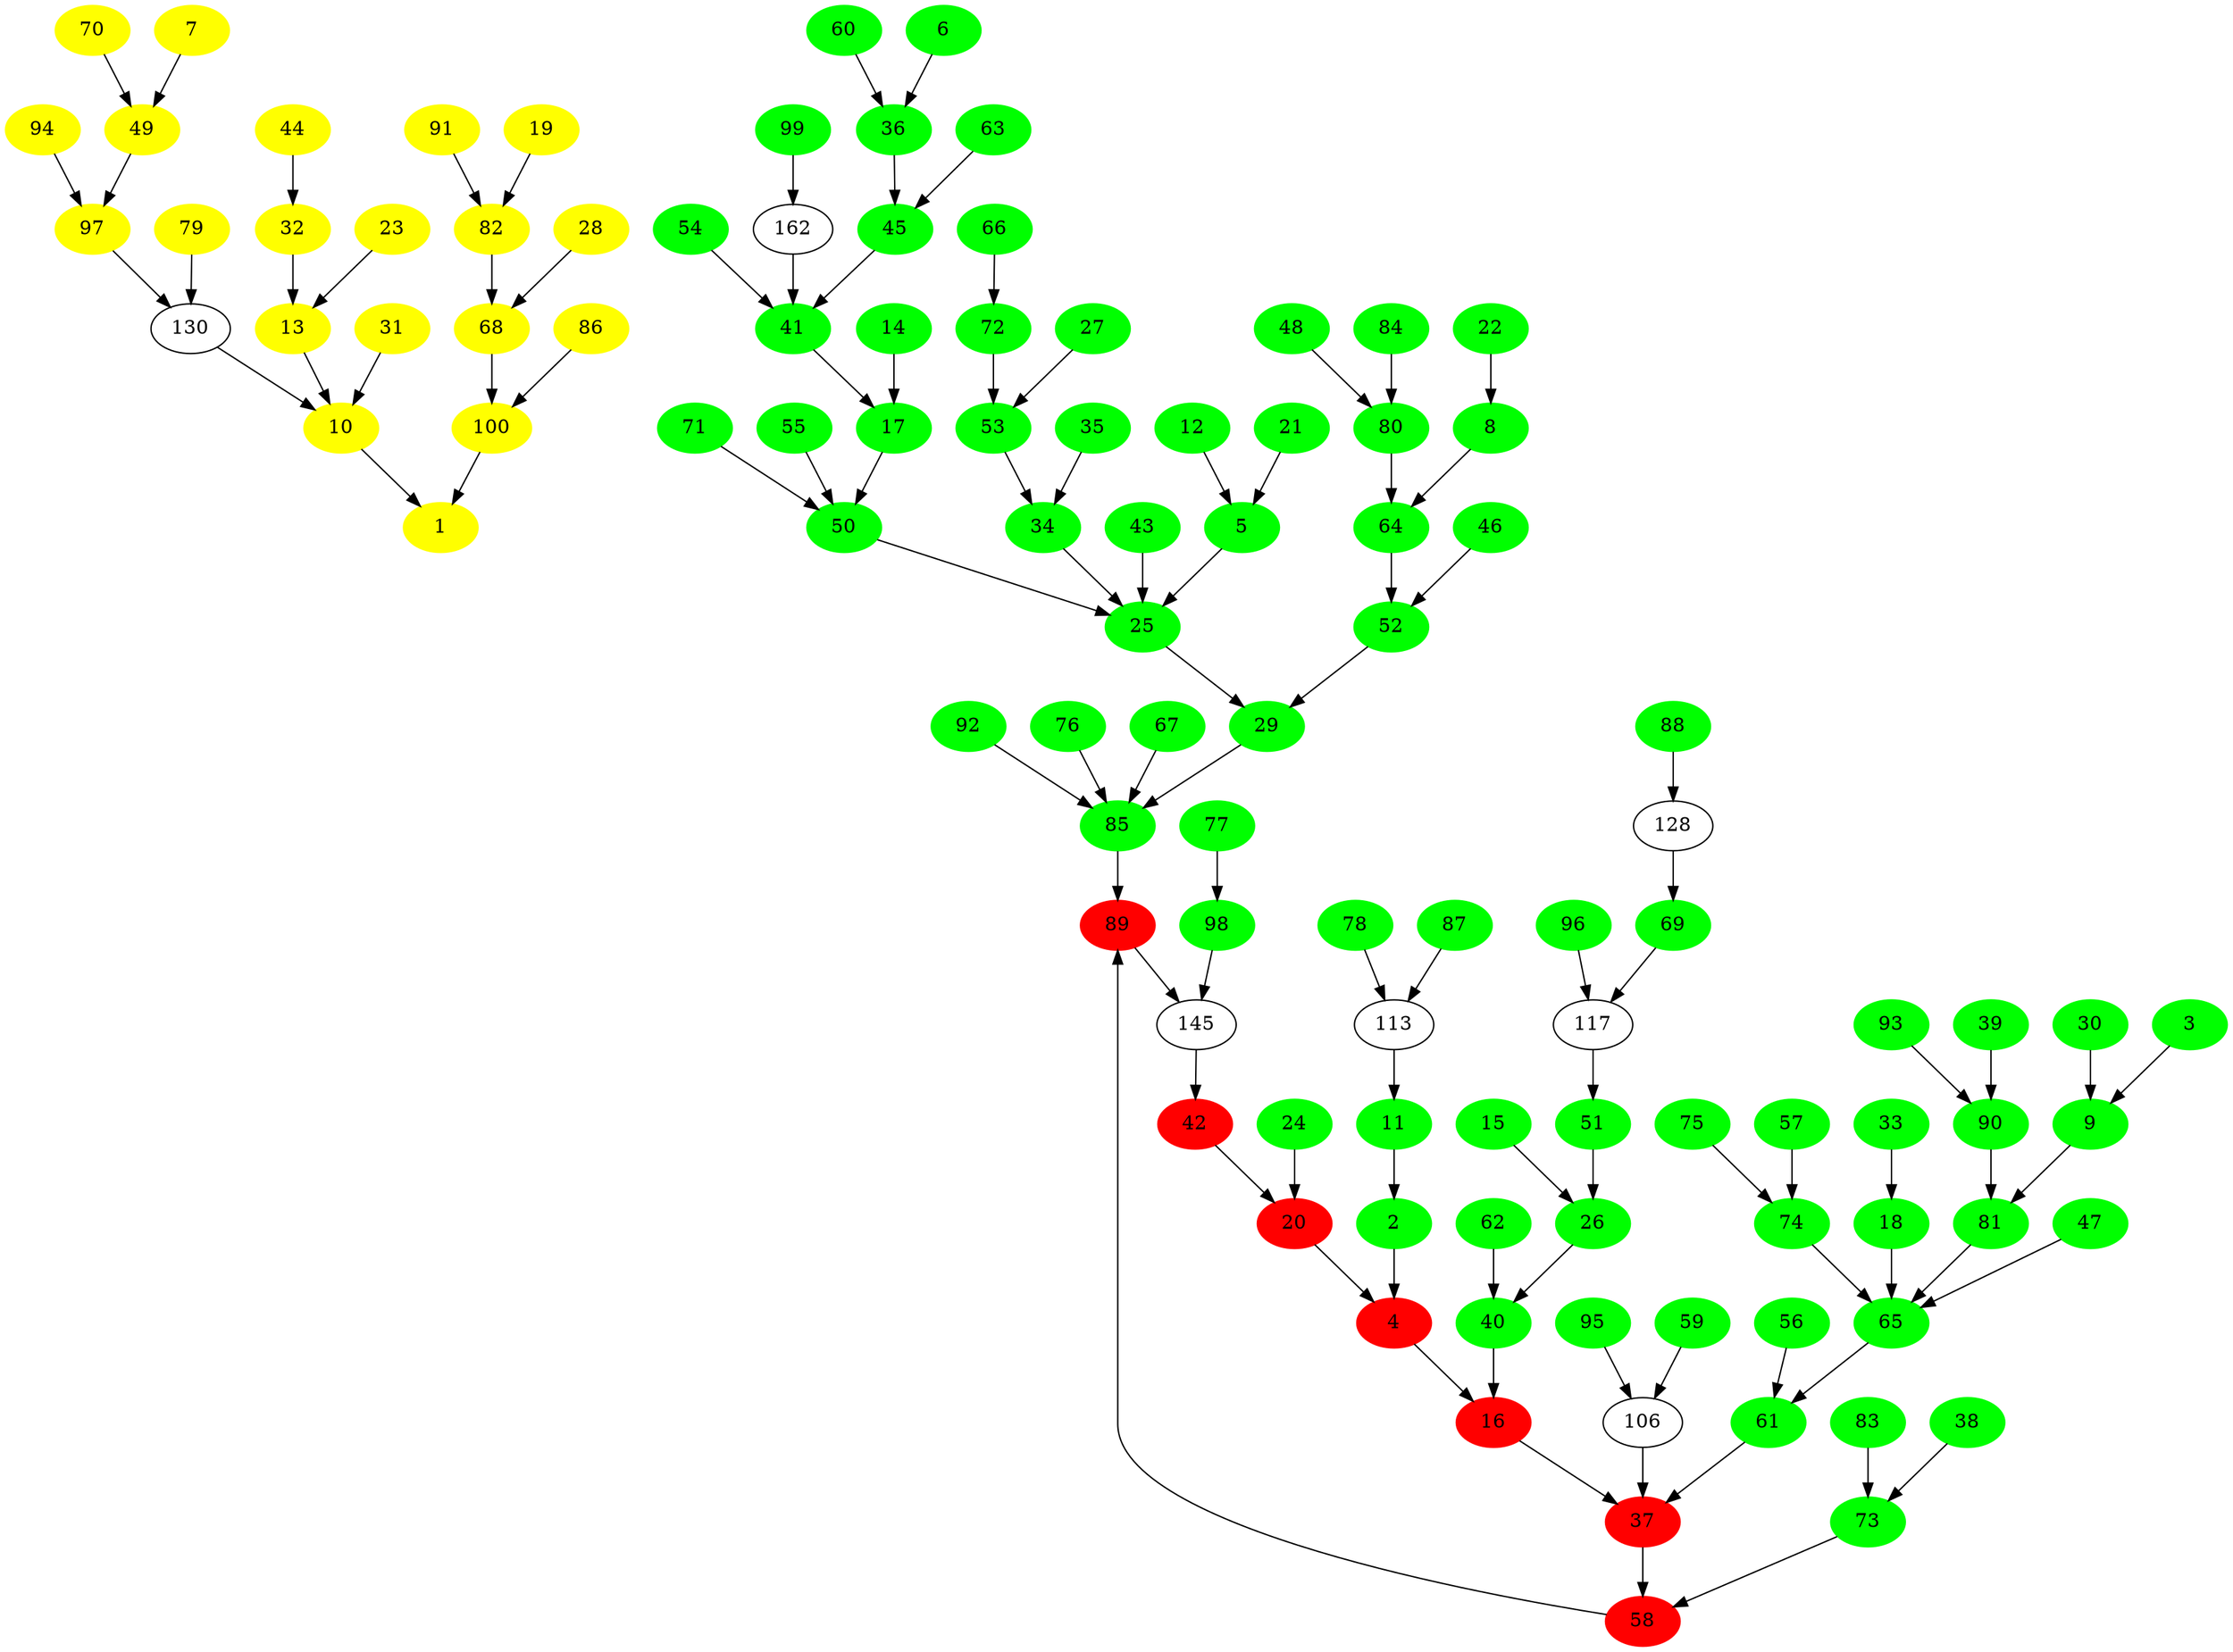 digraph G {
100->1
100 [ style = filled, color=yellow ];
99->162
162->41
41->17
17->50
50->25
25->29
29->85
85->89
89->145
145->42
42->20
20->4
4->16
16->37
37->58
58->89
99 [ style = filled, color=green ];
98->145
98 [ style = filled, color=green ];
97->130
130->10
10->1
97 [ style = filled, color=yellow ];
96->117
117->51
51->26
26->40
40->16
96 [ style = filled, color=green ];
95->106
106->37
95 [ style = filled, color=green ];
94->97
94 [ style = filled, color=yellow ];
93->90
90->81
81->65
65->61
61->37
93 [ style = filled, color=green ];
92->85
92 [ style = filled, color=green ];
91->82
82->68
68->100
91 [ style = filled, color=yellow ];
90 [ style = filled, color=green ];
89 [ style = filled, color=red ];
88->128
128->69
69->117
88 [ style = filled, color=green ];
87->113
113->11
11->2
2->4
87 [ style = filled, color=green ];
86->100
86 [ style = filled, color=yellow ];
85 [ style = filled, color=green ];
84->80
80->64
64->52
52->29
84 [ style = filled, color=green ];
83->73
73->58
83 [ style = filled, color=green ];
82 [ style = filled, color=yellow ];
81 [ style = filled, color=green ];
80 [ style = filled, color=green ];
79->130
79 [ style = filled, color=yellow ];
78->113
78 [ style = filled, color=green ];
77->98
77 [ style = filled, color=green ];
76->85
76 [ style = filled, color=green ];
75->74
74->65
75 [ style = filled, color=green ];
74 [ style = filled, color=green ];
73 [ style = filled, color=green ];
72->53
53->34
34->25
72 [ style = filled, color=green ];
71->50
71 [ style = filled, color=green ];
70->49
49->97
70 [ style = filled, color=yellow ];
69 [ style = filled, color=green ];
68 [ style = filled, color=yellow ];
67->85
67 [ style = filled, color=green ];
66->72
66 [ style = filled, color=green ];
65 [ style = filled, color=green ];
64 [ style = filled, color=green ];
63->45
45->41
63 [ style = filled, color=green ];
62->40
62 [ style = filled, color=green ];
61 [ style = filled, color=green ];
60->36
36->45
60 [ style = filled, color=green ];
59->106
59 [ style = filled, color=green ];
58 [ style = filled, color=red ];
57->74
57 [ style = filled, color=green ];
56->61
56 [ style = filled, color=green ];
55->50
55 [ style = filled, color=green ];
54->41
54 [ style = filled, color=green ];
53 [ style = filled, color=green ];
52 [ style = filled, color=green ];
51 [ style = filled, color=green ];
50 [ style = filled, color=green ];
49 [ style = filled, color=yellow ];
48->80
48 [ style = filled, color=green ];
47->65
47 [ style = filled, color=green ];
46->52
46 [ style = filled, color=green ];
45 [ style = filled, color=green ];
44->32
32->13
13->10
44 [ style = filled, color=yellow ];
43->25
43 [ style = filled, color=green ];
42 [ style = filled, color=red ];
41 [ style = filled, color=green ];
40 [ style = filled, color=green ];
39->90
39 [ style = filled, color=green ];
38->73
38 [ style = filled, color=green ];
37 [ style = filled, color=red ];
36 [ style = filled, color=green ];
35->34
35 [ style = filled, color=green ];
34 [ style = filled, color=green ];
33->18
18->65
33 [ style = filled, color=green ];
32 [ style = filled, color=yellow ];
31->10
31 [ style = filled, color=yellow ];
30->9
9->81
30 [ style = filled, color=green ];
29 [ style = filled, color=green ];
28->68
28 [ style = filled, color=yellow ];
27->53
27 [ style = filled, color=green ];
26 [ style = filled, color=green ];
25 [ style = filled, color=green ];
24->20
24 [ style = filled, color=green ];
23->13
23 [ style = filled, color=yellow ];
22->8
8->64
22 [ style = filled, color=green ];
21->5
5->25
21 [ style = filled, color=green ];
20 [ style = filled, color=red ];
19->82
19 [ style = filled, color=yellow ];
18 [ style = filled, color=green ];
17 [ style = filled, color=green ];
16 [ style = filled, color=red ];
15->26
15 [ style = filled, color=green ];
14->17
14 [ style = filled, color=green ];
13 [ style = filled, color=yellow ];
12->5
12 [ style = filled, color=green ];
11 [ style = filled, color=green ];
10 [ style = filled, color=yellow ];
9 [ style = filled, color=green ];
8 [ style = filled, color=green ];
7->49
7 [ style = filled, color=yellow ];
6->36
6 [ style = filled, color=green ];
5 [ style = filled, color=green ];
4 [ style = filled, color=red ];
3->9
3 [ style = filled, color=green ];
2 [ style = filled, color=green ];
1 [ style = filled, color=yellow ];
}

